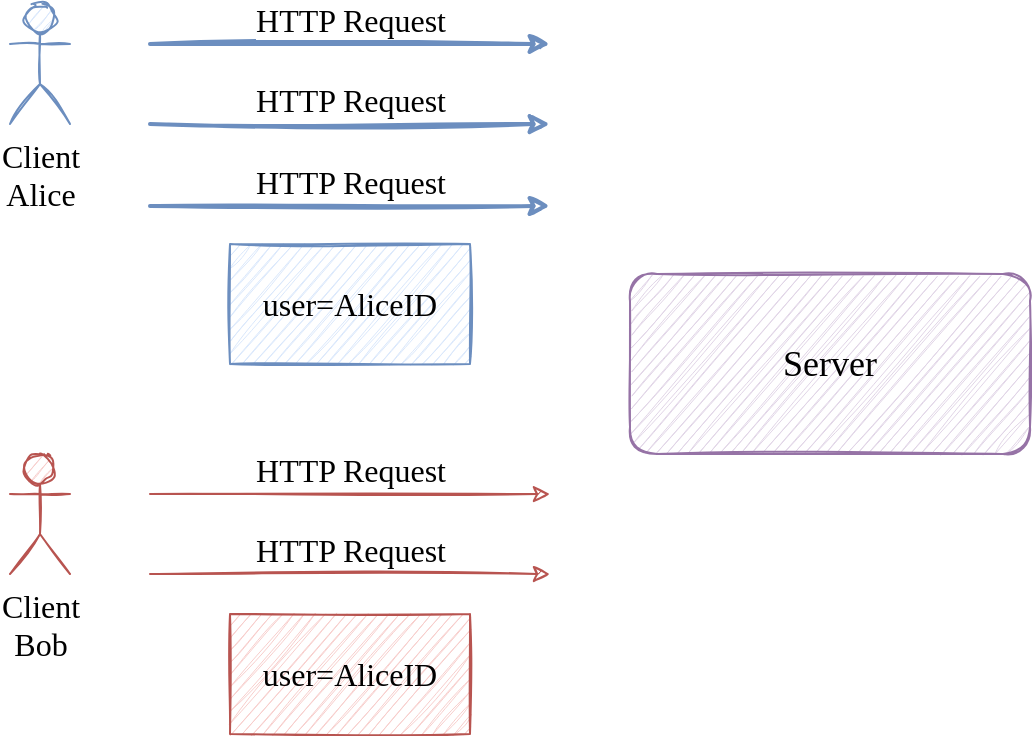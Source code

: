 <mxfile version="14.5.1" type="device" pages="4"><diagram id="5In9RfuYVXWhKQYQZkYQ" name="session"><mxGraphModel dx="1086" dy="966" grid="1" gridSize="10" guides="1" tooltips="1" connect="1" arrows="1" fold="1" page="1" pageScale="1" pageWidth="827" pageHeight="1169" math="0" shadow="0"><root><mxCell id="0"/><mxCell id="1" parent="0"/><mxCell id="_F7jAAsXOQOKvuWp20f5-1" value="Client&lt;br style=&quot;font-size: 16px;&quot;&gt;Alice" style="shape=umlActor;verticalLabelPosition=bottom;verticalAlign=top;html=1;outlineConnect=0;sketch=1;fontFamily=Comic Sans MS;fillColor=#dae8fc;strokeColor=#6c8ebf;fontSize=16;" vertex="1" parent="1"><mxGeometry x="50" y="220" width="30" height="60" as="geometry"/></mxCell><mxCell id="_F7jAAsXOQOKvuWp20f5-2" value="Client&lt;br style=&quot;font-size: 16px;&quot;&gt;Bob" style="shape=umlActor;verticalLabelPosition=bottom;verticalAlign=top;html=1;outlineConnect=0;sketch=1;fontFamily=Comic Sans MS;fillColor=#f8cecc;strokeColor=#b85450;fontSize=16;" vertex="1" parent="1"><mxGeometry x="50" y="445" width="30" height="60" as="geometry"/></mxCell><mxCell id="_F7jAAsXOQOKvuWp20f5-3" value="HTTP Request" style="endArrow=classic;html=1;fontFamily=Comic Sans MS;verticalAlign=bottom;sketch=1;strokeWidth=2;fillColor=#dae8fc;strokeColor=#6c8ebf;fontSize=16;" edge="1" parent="1"><mxGeometry width="50" height="50" relative="1" as="geometry"><mxPoint x="120" y="240" as="sourcePoint"/><mxPoint x="320" y="240" as="targetPoint"/></mxGeometry></mxCell><mxCell id="_F7jAAsXOQOKvuWp20f5-4" value="Server" style="rounded=1;whiteSpace=wrap;html=1;sketch=1;fontFamily=Comic Sans MS;verticalAlign=middle;labelPosition=center;verticalLabelPosition=middle;align=center;strokeColor=#9673a6;fontSize=18;fillColor=#e1d5e7;" vertex="1" parent="1"><mxGeometry x="360" y="355" width="200" height="90" as="geometry"/></mxCell><mxCell id="_F7jAAsXOQOKvuWp20f5-5" value="HTTP Request" style="endArrow=classic;html=1;fontFamily=Comic Sans MS;verticalAlign=bottom;entryX=0;entryY=0.143;entryDx=0;entryDy=0;entryPerimeter=0;sketch=1;strokeWidth=2;fillColor=#dae8fc;strokeColor=#6c8ebf;fontSize=16;" edge="1" parent="1"><mxGeometry width="50" height="50" relative="1" as="geometry"><mxPoint x="120" y="280" as="sourcePoint"/><mxPoint x="320" y="280.04" as="targetPoint"/></mxGeometry></mxCell><mxCell id="_F7jAAsXOQOKvuWp20f5-6" value="HTTP Request" style="endArrow=classic;html=1;fontFamily=Comic Sans MS;verticalAlign=bottom;sketch=1;strokeWidth=2;fillColor=#dae8fc;strokeColor=#6c8ebf;fontSize=16;" edge="1" parent="1"><mxGeometry width="50" height="50" relative="1" as="geometry"><mxPoint x="120" y="321" as="sourcePoint"/><mxPoint x="320" y="321" as="targetPoint"/></mxGeometry></mxCell><mxCell id="_F7jAAsXOQOKvuWp20f5-7" value="HTTP Request" style="endArrow=classic;html=1;fontFamily=Comic Sans MS;verticalAlign=bottom;entryX=0;entryY=0.143;entryDx=0;entryDy=0;entryPerimeter=0;sketch=1;fillColor=#f8cecc;strokeColor=#b85450;fontSize=16;" edge="1" parent="1"><mxGeometry width="50" height="50" relative="1" as="geometry"><mxPoint x="120" y="465" as="sourcePoint"/><mxPoint x="320" y="465.04" as="targetPoint"/></mxGeometry></mxCell><mxCell id="_F7jAAsXOQOKvuWp20f5-8" value="HTTP Request" style="endArrow=classic;html=1;fontFamily=Comic Sans MS;verticalAlign=bottom;entryX=0;entryY=0.143;entryDx=0;entryDy=0;entryPerimeter=0;sketch=1;fillColor=#f8cecc;strokeColor=#b85450;fontSize=16;" edge="1" parent="1"><mxGeometry width="50" height="50" relative="1" as="geometry"><mxPoint x="120" y="505" as="sourcePoint"/><mxPoint x="320" y="505.04" as="targetPoint"/></mxGeometry></mxCell><mxCell id="_F7jAAsXOQOKvuWp20f5-9" value="user=AliceID" style="rounded=0;whiteSpace=wrap;html=1;sketch=1;fillColor=#dae8fc;fontFamily=Comic Sans MS;fontSize=16;strokeColor=#6c8ebf;" vertex="1" parent="1"><mxGeometry x="160" y="340" width="120" height="60" as="geometry"/></mxCell><mxCell id="_F7jAAsXOQOKvuWp20f5-10" value="user=AliceID" style="rounded=0;whiteSpace=wrap;html=1;sketch=1;fillColor=#f8cecc;fontFamily=Comic Sans MS;fontSize=16;strokeColor=#b85450;" vertex="1" parent="1"><mxGeometry x="160" y="525" width="120" height="60" as="geometry"/></mxCell></root></mxGraphModel></diagram><diagram id="0Rad2KaoYvEOhQvcKT1h" name="cookie"><mxGraphModel dx="1913" dy="966" grid="1" gridSize="10" guides="1" tooltips="1" connect="1" arrows="1" fold="1" page="1" pageScale="1" pageWidth="827" pageHeight="1169" math="0" shadow="0"><root><mxCell id="5laMh4-khXraRpX1uj4o-0"/><mxCell id="5laMh4-khXraRpX1uj4o-1" parent="5laMh4-khXraRpX1uj4o-0"/><mxCell id="5laMh4-khXraRpX1uj4o-2" value="Client" style="shape=umlActor;verticalLabelPosition=bottom;verticalAlign=top;html=1;outlineConnect=0;sketch=1;fontFamily=Comic Sans MS;fillColor=#dae8fc;strokeColor=#6c8ebf;fontSize=16;fontStyle=1" vertex="1" parent="5laMh4-khXraRpX1uj4o-1"><mxGeometry x="50" y="320" width="30" height="60" as="geometry"/></mxCell><mxCell id="5laMh4-khXraRpX1uj4o-4" value="HTTP Request" style="endArrow=classic;html=1;fontFamily=Comic Sans MS;verticalAlign=bottom;sketch=1;strokeWidth=2;fillColor=#dae8fc;strokeColor=#6c8ebf;fontSize=16;" edge="1" parent="5laMh4-khXraRpX1uj4o-1"><mxGeometry width="50" height="50" relative="1" as="geometry"><mxPoint x="120" y="240" as="sourcePoint"/><mxPoint x="560" y="240" as="targetPoint"/></mxGeometry></mxCell><mxCell id="5laMh4-khXraRpX1uj4o-5" value="&lt;b&gt;Server&lt;/b&gt;&lt;br&gt;site.com" style="rounded=1;whiteSpace=wrap;html=1;sketch=1;fontFamily=Comic Sans MS;verticalAlign=middle;labelPosition=center;verticalLabelPosition=middle;align=center;strokeColor=#9673a6;fontSize=18;fillColor=#e1d5e7;" vertex="1" parent="5laMh4-khXraRpX1uj4o-1"><mxGeometry x="600" y="310" width="200" height="90" as="geometry"/></mxCell><mxCell id="5laMh4-khXraRpX1uj4o-6" value="HTTP Response&lt;br style=&quot;font-size: 16px;&quot;&gt;Set-Cookies: name1=value1;name2=value2" style="endArrow=classic;html=1;fontFamily=Comic Sans MS;verticalAlign=middle;sketch=1;strokeWidth=2;fillColor=#e1d5e7;strokeColor=#9673a6;fontSize=16;labelBackgroundColor=none;spacing=2;" edge="1" parent="5laMh4-khXraRpX1uj4o-1"><mxGeometry width="50" height="50" relative="1" as="geometry"><mxPoint x="560" y="280" as="sourcePoint"/><mxPoint x="120" y="280" as="targetPoint"/></mxGeometry></mxCell><mxCell id="5laMh4-khXraRpX1uj4o-7" value="HTTP Request&lt;br&gt;Cookies:&amp;nbsp;&lt;span style=&quot;&quot;&gt;name1=value1;name2=value2&lt;/span&gt;" style="endArrow=classic;html=1;fontFamily=Comic Sans MS;verticalAlign=middle;sketch=1;strokeWidth=2;fillColor=#dae8fc;strokeColor=#6c8ebf;fontSize=16;labelBackgroundColor=none;" edge="1" parent="5laMh4-khXraRpX1uj4o-1"><mxGeometry width="50" height="50" relative="1" as="geometry"><mxPoint x="120" y="360" as="sourcePoint"/><mxPoint x="560" y="360" as="targetPoint"/></mxGeometry></mxCell><mxCell id="5laMh4-khXraRpX1uj4o-25" value="site.com&lt;span style=&quot;font-weight: normal&quot;&gt; Cookies&lt;/span&gt;" style="shape=table;html=1;whiteSpace=wrap;startSize=30;container=1;collapsible=0;childLayout=tableLayout;fixedRows=1;rowLines=0;fontStyle=1;align=center;sketch=1;disableMultiStroke=0;disableMultiStrokeFill=0;fillColor=#ffffff;fontFamily=Comic Sans MS;fontSize=18;" vertex="1" parent="5laMh4-khXraRpX1uj4o-1"><mxGeometry x="-150" y="310" width="180" height="90" as="geometry"/></mxCell><mxCell id="5laMh4-khXraRpX1uj4o-26" value="" style="shape=partialRectangle;html=1;whiteSpace=wrap;collapsible=0;dropTarget=0;pointerEvents=0;fillColor=none;top=0;left=0;bottom=1;right=0;points=[[0,0.5],[1,0.5]];portConstraint=eastwest;" vertex="1" parent="5laMh4-khXraRpX1uj4o-25"><mxGeometry y="30" width="180" height="30" as="geometry"/></mxCell><mxCell id="5laMh4-khXraRpX1uj4o-27" value="name1" style="shape=partialRectangle;html=1;whiteSpace=wrap;connectable=0;fillColor=none;top=0;left=0;bottom=0;right=0;overflow=hidden;fontFamily=Comic Sans MS;fontSize=14;" vertex="1" parent="5laMh4-khXraRpX1uj4o-26"><mxGeometry width="90" height="30" as="geometry"/></mxCell><mxCell id="5laMh4-khXraRpX1uj4o-28" value="Value1" style="shape=partialRectangle;html=1;whiteSpace=wrap;connectable=0;fillColor=none;top=0;left=0;bottom=0;right=0;align=left;spacingLeft=6;overflow=hidden;fontFamily=Comic Sans MS;fontSize=14;" vertex="1" parent="5laMh4-khXraRpX1uj4o-26"><mxGeometry x="90" width="90" height="30" as="geometry"/></mxCell><mxCell id="5laMh4-khXraRpX1uj4o-29" value="" style="shape=partialRectangle;html=1;whiteSpace=wrap;collapsible=0;dropTarget=0;pointerEvents=0;fillColor=none;top=0;left=0;bottom=0;right=0;points=[[0,0.5],[1,0.5]];portConstraint=eastwest;" vertex="1" parent="5laMh4-khXraRpX1uj4o-25"><mxGeometry y="60" width="180" height="30" as="geometry"/></mxCell><mxCell id="5laMh4-khXraRpX1uj4o-30" value="name2" style="shape=partialRectangle;html=1;whiteSpace=wrap;connectable=0;fillColor=none;top=0;left=0;bottom=0;right=0;overflow=hidden;fontFamily=Comic Sans MS;fontSize=14;" vertex="1" parent="5laMh4-khXraRpX1uj4o-29"><mxGeometry width="90" height="30" as="geometry"/></mxCell><mxCell id="5laMh4-khXraRpX1uj4o-31" value="Value2" style="shape=partialRectangle;html=1;whiteSpace=wrap;connectable=0;fillColor=none;top=0;left=0;bottom=0;right=0;align=left;spacingLeft=6;overflow=hidden;fontFamily=Comic Sans MS;fontSize=14;" vertex="1" parent="5laMh4-khXraRpX1uj4o-29"><mxGeometry x="90" width="90" height="30" as="geometry"/></mxCell><mxCell id="5laMh4-khXraRpX1uj4o-36" value="HTTP Request&lt;br&gt;Cookies:&amp;nbsp;&lt;span style=&quot;&quot;&gt;name1=value1;name2=value2&lt;/span&gt;" style="endArrow=classic;html=1;fontFamily=Comic Sans MS;verticalAlign=middle;sketch=1;strokeWidth=2;fillColor=#dae8fc;strokeColor=#6c8ebf;fontSize=16;labelBackgroundColor=none;" edge="1" parent="5laMh4-khXraRpX1uj4o-1"><mxGeometry width="50" height="50" relative="1" as="geometry"><mxPoint x="120" y="440" as="sourcePoint"/><mxPoint x="560" y="440" as="targetPoint"/></mxGeometry></mxCell></root></mxGraphModel></diagram><diagram id="Jc2R8-g61tZPBYoSw1Yk" name="sid"><mxGraphModel dx="1913" dy="966" grid="1" gridSize="10" guides="1" tooltips="1" connect="1" arrows="1" fold="1" page="1" pageScale="1" pageWidth="827" pageHeight="1169" math="0" shadow="0"><root><mxCell id="u-g3z2SnX133VG-GfQzf-0"/><mxCell id="u-g3z2SnX133VG-GfQzf-1" parent="u-g3z2SnX133VG-GfQzf-0"/><mxCell id="u-g3z2SnX133VG-GfQzf-2" value="Client" style="shape=umlActor;verticalLabelPosition=bottom;verticalAlign=top;html=1;outlineConnect=0;sketch=1;fontFamily=Comic Sans MS;fillColor=#dae8fc;strokeColor=#6c8ebf;fontSize=16;fontStyle=1" vertex="1" parent="u-g3z2SnX133VG-GfQzf-1"><mxGeometry x="50" y="320" width="30" height="60" as="geometry"/></mxCell><mxCell id="u-g3z2SnX133VG-GfQzf-3" value="HTTP Request" style="endArrow=classic;html=1;fontFamily=Comic Sans MS;verticalAlign=bottom;sketch=1;strokeWidth=2;fillColor=#dae8fc;strokeColor=#6c8ebf;fontSize=16;" edge="1" parent="u-g3z2SnX133VG-GfQzf-1"><mxGeometry width="50" height="50" relative="1" as="geometry"><mxPoint x="120" y="240" as="sourcePoint"/><mxPoint x="560" y="240" as="targetPoint"/></mxGeometry></mxCell><mxCell id="u-g3z2SnX133VG-GfQzf-4" value="&lt;b&gt;Server&lt;/b&gt;&lt;br&gt;site.com" style="rounded=1;whiteSpace=wrap;html=1;sketch=1;fontFamily=Comic Sans MS;verticalAlign=middle;labelPosition=center;verticalLabelPosition=middle;align=center;strokeColor=#9673a6;fontSize=18;fillColor=#e1d5e7;" vertex="1" parent="u-g3z2SnX133VG-GfQzf-1"><mxGeometry x="600" y="230" width="260" height="90" as="geometry"/></mxCell><mxCell id="u-g3z2SnX133VG-GfQzf-5" value="HTTP Response&lt;br style=&quot;font-size: 16px&quot;&gt;Set-Cookies: SID=ABACABA" style="endArrow=classic;html=1;fontFamily=Comic Sans MS;verticalAlign=middle;sketch=1;strokeWidth=2;fillColor=#e1d5e7;strokeColor=#9673a6;fontSize=16;labelBackgroundColor=none;spacing=2;" edge="1" parent="u-g3z2SnX133VG-GfQzf-1"><mxGeometry width="50" height="50" relative="1" as="geometry"><mxPoint x="560" y="280" as="sourcePoint"/><mxPoint x="120" y="280" as="targetPoint"/></mxGeometry></mxCell><mxCell id="u-g3z2SnX133VG-GfQzf-6" value="HTTP Request&lt;br&gt;Cookies: SID=ABACABA" style="endArrow=classic;html=1;fontFamily=Comic Sans MS;verticalAlign=middle;sketch=1;strokeWidth=2;fillColor=#dae8fc;strokeColor=#6c8ebf;fontSize=16;labelBackgroundColor=none;" edge="1" parent="u-g3z2SnX133VG-GfQzf-1"><mxGeometry width="50" height="50" relative="1" as="geometry"><mxPoint x="120" y="360" as="sourcePoint"/><mxPoint x="560" y="360" as="targetPoint"/></mxGeometry></mxCell><mxCell id="u-g3z2SnX133VG-GfQzf-7" value="site.com&lt;span style=&quot;font-weight: normal&quot;&gt; Cookies&lt;/span&gt;" style="shape=table;html=1;whiteSpace=wrap;startSize=30;container=1;collapsible=0;childLayout=tableLayout;fixedRows=1;rowLines=0;fontStyle=1;align=center;sketch=1;disableMultiStroke=0;disableMultiStrokeFill=0;fillColor=#ffffff;fontFamily=Comic Sans MS;fontSize=18;" vertex="1" parent="u-g3z2SnX133VG-GfQzf-1"><mxGeometry x="-150" y="325" width="180" height="60" as="geometry"/></mxCell><mxCell id="u-g3z2SnX133VG-GfQzf-8" value="" style="shape=partialRectangle;html=1;whiteSpace=wrap;collapsible=0;dropTarget=0;pointerEvents=0;fillColor=none;top=0;left=0;bottom=1;right=0;points=[[0,0.5],[1,0.5]];portConstraint=eastwest;" vertex="1" parent="u-g3z2SnX133VG-GfQzf-7"><mxGeometry y="30" width="180" height="30" as="geometry"/></mxCell><mxCell id="u-g3z2SnX133VG-GfQzf-9" value="SID" style="shape=partialRectangle;html=1;whiteSpace=wrap;connectable=0;fillColor=none;top=0;left=0;bottom=0;right=0;overflow=hidden;fontFamily=Comic Sans MS;fontSize=14;" vertex="1" parent="u-g3z2SnX133VG-GfQzf-8"><mxGeometry width="90" height="30" as="geometry"/></mxCell><mxCell id="u-g3z2SnX133VG-GfQzf-10" value="ABACABA" style="shape=partialRectangle;html=1;whiteSpace=wrap;connectable=0;fillColor=none;top=0;left=0;bottom=0;right=0;align=left;spacingLeft=6;overflow=hidden;fontFamily=Comic Sans MS;fontSize=14;" vertex="1" parent="u-g3z2SnX133VG-GfQzf-8"><mxGeometry x="90" width="90" height="30" as="geometry"/></mxCell><mxCell id="u-g3z2SnX133VG-GfQzf-14" value="HTTP Request&lt;br&gt;Cookies: SID=ABACABA" style="endArrow=classic;html=1;fontFamily=Comic Sans MS;verticalAlign=middle;sketch=1;strokeWidth=2;fillColor=#dae8fc;strokeColor=#6c8ebf;fontSize=16;labelBackgroundColor=none;" edge="1" parent="u-g3z2SnX133VG-GfQzf-1"><mxGeometry width="50" height="50" relative="1" as="geometry"><mxPoint x="120" y="440" as="sourcePoint"/><mxPoint x="560" y="440" as="targetPoint"/></mxGeometry></mxCell><mxCell id="u-g3z2SnX133VG-GfQzf-15" value="sessions" style="shape=table;html=1;whiteSpace=wrap;startSize=30;container=1;collapsible=0;childLayout=tableLayout;fixedRows=1;rowLines=0;fontStyle=1;align=center;sketch=1;disableMultiStroke=0;disableMultiStrokeFill=0;fillColor=#ffffff;fontFamily=Comic Sans MS;fontSize=16;" vertex="1" parent="u-g3z2SnX133VG-GfQzf-1"><mxGeometry x="680" y="350" width="180" height="120" as="geometry"/></mxCell><mxCell id="u-g3z2SnX133VG-GfQzf-27" value="" style="shape=partialRectangle;html=1;whiteSpace=wrap;collapsible=0;dropTarget=0;pointerEvents=0;fillColor=none;top=0;left=0;bottom=1;right=0;points=[[0,0.5],[1,0.5]];portConstraint=eastwest;fontSize=16;" vertex="1" parent="u-g3z2SnX133VG-GfQzf-15"><mxGeometry y="30" width="180" height="30" as="geometry"/></mxCell><mxCell id="u-g3z2SnX133VG-GfQzf-28" value="&lt;b&gt;SID&lt;/b&gt;" style="shape=partialRectangle;html=1;whiteSpace=wrap;connectable=0;fillColor=none;top=0;left=0;bottom=0;right=0;overflow=hidden;fontFamily=Comic Sans MS;fontSize=16;" vertex="1" parent="u-g3z2SnX133VG-GfQzf-27"><mxGeometry width="90" height="30" as="geometry"/></mxCell><mxCell id="u-g3z2SnX133VG-GfQzf-29" value="&lt;b&gt;data&lt;/b&gt;" style="shape=partialRectangle;html=1;whiteSpace=wrap;connectable=0;fillColor=none;top=0;left=0;bottom=0;right=0;align=left;spacingLeft=6;overflow=hidden;fontFamily=Comic Sans MS;fontSize=16;" vertex="1" parent="u-g3z2SnX133VG-GfQzf-27"><mxGeometry x="90" width="90" height="30" as="geometry"/></mxCell><mxCell id="u-g3z2SnX133VG-GfQzf-16" value="" style="shape=partialRectangle;html=1;whiteSpace=wrap;collapsible=0;dropTarget=0;pointerEvents=0;fillColor=none;top=0;left=0;bottom=1;right=0;points=[[0,0.5],[1,0.5]];portConstraint=eastwest;fontSize=16;" vertex="1" parent="u-g3z2SnX133VG-GfQzf-15"><mxGeometry y="60" width="180" height="30" as="geometry"/></mxCell><mxCell id="u-g3z2SnX133VG-GfQzf-17" value="ABACABA" style="shape=partialRectangle;html=1;whiteSpace=wrap;connectable=0;fillColor=none;top=0;left=0;bottom=0;right=0;overflow=hidden;fontFamily=Comic Sans MS;fontSize=16;" vertex="1" parent="u-g3z2SnX133VG-GfQzf-16"><mxGeometry width="90" height="30" as="geometry"/></mxCell><mxCell id="u-g3z2SnX133VG-GfQzf-18" value="user=Alice" style="shape=partialRectangle;html=1;whiteSpace=wrap;connectable=0;fillColor=none;top=0;left=0;bottom=0;right=0;align=left;spacingLeft=6;overflow=hidden;fontFamily=Comic Sans MS;fontSize=16;" vertex="1" parent="u-g3z2SnX133VG-GfQzf-16"><mxGeometry x="90" width="90" height="30" as="geometry"/></mxCell><mxCell id="u-g3z2SnX133VG-GfQzf-30" value="" style="shape=partialRectangle;html=1;whiteSpace=wrap;collapsible=0;dropTarget=0;pointerEvents=0;fillColor=none;top=0;left=0;bottom=1;right=0;points=[[0,0.5],[1,0.5]];portConstraint=eastwest;fontSize=16;" vertex="1" parent="u-g3z2SnX133VG-GfQzf-15"><mxGeometry y="90" width="180" height="30" as="geometry"/></mxCell><mxCell id="u-g3z2SnX133VG-GfQzf-31" value="XFTRDPS" style="shape=partialRectangle;html=1;whiteSpace=wrap;connectable=0;fillColor=none;top=0;left=0;bottom=0;right=0;overflow=hidden;fontFamily=Comic Sans MS;fontSize=16;" vertex="1" parent="u-g3z2SnX133VG-GfQzf-30"><mxGeometry width="90" height="30" as="geometry"/></mxCell><mxCell id="u-g3z2SnX133VG-GfQzf-32" value="user=Bob" style="shape=partialRectangle;html=1;whiteSpace=wrap;connectable=0;fillColor=none;top=0;left=0;bottom=0;right=0;align=left;spacingLeft=6;overflow=hidden;fontFamily=Comic Sans MS;fontSize=16;" vertex="1" parent="u-g3z2SnX133VG-GfQzf-30"><mxGeometry x="90" width="90" height="30" as="geometry"/></mxCell><mxCell id="u-g3z2SnX133VG-GfQzf-19" value="Storage" style="shape=cylinder3;whiteSpace=wrap;html=1;boundedLbl=1;backgroundOutline=1;size=15;sketch=1;disableMultiStroke=0;disableMultiStrokeFill=0;fillColor=#f8cecc;fontFamily=Comic Sans MS;fontSize=16;strokeColor=#b85450;" vertex="1" parent="u-g3z2SnX133VG-GfQzf-1"><mxGeometry x="600" y="355" width="70" height="80" as="geometry"/></mxCell></root></mxGraphModel></diagram><diagram id="g3EUn7qBE0BQxvXJTlXm" name="auth"><mxGraphModel dx="905" dy="805" grid="1" gridSize="10" guides="1" tooltips="1" connect="1" arrows="1" fold="1" page="1" pageScale="1" pageWidth="827" pageHeight="1169" math="0" shadow="0"><root><mxCell id="yY-SIcWdF60_Lh0N9Rrm-0"/><mxCell id="yY-SIcWdF60_Lh0N9Rrm-1" parent="yY-SIcWdF60_Lh0N9Rrm-0"/><mxCell id="Q1V1c_RqRy57xziFSJ39-4" value="getSession(SID)" style="html=1;verticalAlign=bottom;endArrow=block;entryX=0;entryY=0;labelBackgroundColor=none;strokeWidth=2;fontFamily=Comic Sans MS;fontSize=16;sketch=1;" edge="1" parent="yY-SIcWdF60_Lh0N9Rrm-1" target="Q1V1c_RqRy57xziFSJ39-6"><mxGeometry relative="1" as="geometry"><mxPoint x="560" y="580" as="sourcePoint"/></mxGeometry></mxCell><mxCell id="Q1V1c_RqRy57xziFSJ39-5" value="login" style="html=1;verticalAlign=bottom;endArrow=open;dashed=1;endSize=8;exitX=0;exitY=0.95;labelBackgroundColor=none;strokeWidth=2;fontFamily=Comic Sans MS;fontSize=16;sketch=1;entryX=1.2;entryY=0.738;entryDx=0;entryDy=0;entryPerimeter=0;" edge="1" parent="yY-SIcWdF60_Lh0N9Rrm-1" source="Q1V1c_RqRy57xziFSJ39-6" target="yY-SIcWdF60_Lh0N9Rrm-14"><mxGeometry relative="1" as="geometry"><mxPoint x="560" y="618" as="targetPoint"/></mxGeometry></mxCell><mxCell id="Q1V1c_RqRy57xziFSJ39-2" value="createSession(login)" style="html=1;verticalAlign=bottom;endArrow=block;entryX=0;entryY=0;labelBackgroundColor=none;strokeWidth=2;fontFamily=Comic Sans MS;fontSize=16;sketch=1;exitX=1.067;exitY=0.5;exitDx=0;exitDy=0;exitPerimeter=0;" edge="1" target="Q1V1c_RqRy57xziFSJ39-1" parent="yY-SIcWdF60_Lh0N9Rrm-1" source="yY-SIcWdF60_Lh0N9Rrm-5"><mxGeometry relative="1" as="geometry"><mxPoint x="885" y="380" as="sourcePoint"/></mxGeometry></mxCell><mxCell id="Q1V1c_RqRy57xziFSJ39-3" value="SID" style="html=1;verticalAlign=bottom;endArrow=open;dashed=1;endSize=8;exitX=0;exitY=0.95;labelBackgroundColor=none;strokeWidth=2;fontFamily=Comic Sans MS;fontSize=16;sketch=1;entryX=1.067;entryY=0.735;entryDx=0;entryDy=0;entryPerimeter=0;" edge="1" source="Q1V1c_RqRy57xziFSJ39-1" parent="yY-SIcWdF60_Lh0N9Rrm-1" target="yY-SIcWdF60_Lh0N9Rrm-5"><mxGeometry relative="1" as="geometry"><mxPoint x="885" y="456" as="targetPoint"/></mxGeometry></mxCell><mxCell id="yY-SIcWdF60_Lh0N9Rrm-2" value=":Client" style="shape=umlLifeline;perimeter=lifelinePerimeter;whiteSpace=wrap;html=1;container=1;collapsible=0;recursiveResize=0;outlineConnect=0;sketch=1;disableMultiStroke=0;disableMultiStrokeFill=0;fillColor=#dae8fc;fontFamily=Comic Sans MS;fontSize=16;strokeColor=#6c8ebf;" vertex="1" parent="yY-SIcWdF60_Lh0N9Rrm-1"><mxGeometry x="110" y="160" width="100" height="520" as="geometry"/></mxCell><mxCell id="yY-SIcWdF60_Lh0N9Rrm-10" value="" style="html=1;points=[];perimeter=orthogonalPerimeter;sketch=1;disableMultiStroke=0;disableMultiStrokeFill=0;fillColor=#dae8fc;fontFamily=Comic Sans MS;fontSize=16;strokeColor=#6c8ebf;fillStyle=solid;" vertex="1" parent="yY-SIcWdF60_Lh0N9Rrm-2"><mxGeometry x="45" y="100" width="10" height="40" as="geometry"/></mxCell><mxCell id="yY-SIcWdF60_Lh0N9Rrm-11" value="Заполняет HTML форму авторизации" style="edgeStyle=orthogonalEdgeStyle;html=1;align=left;spacingLeft=2;endArrow=block;rounded=0;entryX=1;entryY=0;labelBackgroundColor=none;strokeWidth=2;fontFamily=Comic Sans MS;fontSize=16;sketch=1;" edge="1" target="yY-SIcWdF60_Lh0N9Rrm-10" parent="yY-SIcWdF60_Lh0N9Rrm-2"><mxGeometry relative="1" as="geometry"><mxPoint x="50" y="80" as="sourcePoint"/><Array as="points"><mxPoint x="75" y="80"/></Array></mxGeometry></mxCell><mxCell id="yY-SIcWdF60_Lh0N9Rrm-3" value="" style="shape=umlActor;verticalLabelPosition=bottom;verticalAlign=top;html=1;outlineConnect=0;sketch=1;disableMultiStroke=0;disableMultiStrokeFill=0;fillColor=#dae8fc;fontFamily=Comic Sans MS;fontSize=16;strokeColor=#6c8ebf;" vertex="1" parent="yY-SIcWdF60_Lh0N9Rrm-1"><mxGeometry x="145" y="90" width="30" height="60" as="geometry"/></mxCell><mxCell id="yY-SIcWdF60_Lh0N9Rrm-4" value=":Server" style="shape=umlLifeline;perimeter=lifelinePerimeter;whiteSpace=wrap;html=1;container=1;collapsible=0;recursiveResize=0;outlineConnect=0;sketch=1;disableMultiStroke=0;disableMultiStrokeFill=0;fillColor=#e1d5e7;fontFamily=Comic Sans MS;fontSize=16;strokeColor=#9673a6;" vertex="1" parent="yY-SIcWdF60_Lh0N9Rrm-1"><mxGeometry x="510" y="160" width="100" height="520" as="geometry"/></mxCell><mxCell id="yY-SIcWdF60_Lh0N9Rrm-5" value="" style="html=1;points=[];perimeter=orthogonalPerimeter;sketch=1;disableMultiStroke=0;disableMultiStrokeFill=0;fillColor=#e1d5e7;fontFamily=Comic Sans MS;fontSize=16;strokeColor=#9673a6;fillStyle=solid;" vertex="1" parent="yY-SIcWdF60_Lh0N9Rrm-4"><mxGeometry x="45" y="160" width="10" height="160" as="geometry"/></mxCell><mxCell id="yY-SIcWdF60_Lh0N9Rrm-14" value="" style="html=1;points=[];perimeter=orthogonalPerimeter;sketch=1;disableMultiStroke=0;disableMultiStrokeFill=0;fillColor=#e1d5e7;fontFamily=Comic Sans MS;fontSize=16;strokeColor=#9673a6;fillStyle=solid;" vertex="1" parent="yY-SIcWdF60_Lh0N9Rrm-4"><mxGeometry x="45" y="400" width="10" height="80" as="geometry"/></mxCell><mxCell id="yY-SIcWdF60_Lh0N9Rrm-6" value="authenticate(login, password)" style="html=1;verticalAlign=bottom;endArrow=block;entryX=0;entryY=0;labelBackgroundColor=none;strokeWidth=2;fontFamily=Comic Sans MS;fontSize=16;sketch=1;" edge="1" target="yY-SIcWdF60_Lh0N9Rrm-5" parent="yY-SIcWdF60_Lh0N9Rrm-1" source="yY-SIcWdF60_Lh0N9Rrm-2"><mxGeometry relative="1" as="geometry"><mxPoint x="220" y="270" as="sourcePoint"/></mxGeometry></mxCell><mxCell id="yY-SIcWdF60_Lh0N9Rrm-7" value="SID" style="html=1;verticalAlign=bottom;endArrow=open;dashed=1;endSize=8;exitX=0;exitY=0.95;labelBackgroundColor=none;strokeWidth=2;fontFamily=Comic Sans MS;fontSize=16;sketch=1;" edge="1" source="yY-SIcWdF60_Lh0N9Rrm-5" parent="yY-SIcWdF60_Lh0N9Rrm-1" target="yY-SIcWdF60_Lh0N9Rrm-2"><mxGeometry relative="1" as="geometry"><mxPoint x="220" y="346" as="targetPoint"/></mxGeometry></mxCell><mxCell id="yY-SIcWdF60_Lh0N9Rrm-15" value="anyAction(sid)" style="html=1;verticalAlign=bottom;endArrow=block;entryX=0;entryY=0;labelBackgroundColor=none;strokeWidth=2;fontFamily=Comic Sans MS;fontSize=16;sketch=1;" edge="1" target="yY-SIcWdF60_Lh0N9Rrm-14" parent="yY-SIcWdF60_Lh0N9Rrm-1"><mxGeometry relative="1" as="geometry"><mxPoint x="159.5" y="560" as="sourcePoint"/></mxGeometry></mxCell><mxCell id="yY-SIcWdF60_Lh0N9Rrm-16" value="" style="html=1;verticalAlign=bottom;endArrow=open;dashed=1;endSize=8;exitX=0;exitY=0.95;labelBackgroundColor=none;strokeWidth=2;fontFamily=Comic Sans MS;fontSize=16;sketch=1;" edge="1" source="yY-SIcWdF60_Lh0N9Rrm-14" parent="yY-SIcWdF60_Lh0N9Rrm-1"><mxGeometry relative="1" as="geometry"><mxPoint x="159.5" y="636" as="targetPoint"/></mxGeometry></mxCell><mxCell id="yY-SIcWdF60_Lh0N9Rrm-20" value="" style="verticalAlign=top;verticalLabelPosition=bottom;labelPosition=center;align=center;html=1;outlineConnect=0;fillColor=#e1d5e7;strokeColor=#9673a6;gradientDirection=north;strokeWidth=2;shape=mxgraph.networks.server;sketch=1;disableMultiStroke=0;disableMultiStrokeFill=0;" vertex="1" parent="yY-SIcWdF60_Lh0N9Rrm-1"><mxGeometry x="530" y="70" width="60" height="80" as="geometry"/></mxCell><mxCell id="yY-SIcWdF60_Lh0N9Rrm-21" value=":SessionStorage" style="shape=umlLifeline;perimeter=lifelinePerimeter;whiteSpace=wrap;html=1;container=1;collapsible=0;recursiveResize=0;outlineConnect=0;sketch=1;disableMultiStroke=0;disableMultiStrokeFill=0;fillColor=#ffe6cc;fontFamily=Comic Sans MS;fontSize=16;strokeColor=#d79b00;" vertex="1" parent="yY-SIcWdF60_Lh0N9Rrm-1"><mxGeometry x="880" y="150" width="160" height="520" as="geometry"/></mxCell><mxCell id="Q1V1c_RqRy57xziFSJ39-1" value="" style="html=1;points=[];perimeter=orthogonalPerimeter;sketch=1;disableMultiStroke=0;disableMultiStrokeFill=0;fillColor=#ffe6cc;fontFamily=Comic Sans MS;fontSize=16;strokeColor=#d79b00;fillStyle=solid;" vertex="1" parent="yY-SIcWdF60_Lh0N9Rrm-21"><mxGeometry x="75" y="250" width="10" height="40" as="geometry"/></mxCell><mxCell id="yY-SIcWdF60_Lh0N9Rrm-24" value="" style="verticalAlign=top;verticalLabelPosition=bottom;labelPosition=center;align=center;html=1;outlineConnect=0;fillColor=#ffe6cc;strokeColor=#d79b00;gradientDirection=north;strokeWidth=2;shape=mxgraph.networks.storage;sketch=1;disableMultiStroke=0;disableMultiStrokeFill=0;" vertex="1" parent="yY-SIcWdF60_Lh0N9Rrm-1"><mxGeometry x="930" y="80" width="60" height="60" as="geometry"/></mxCell><mxCell id="Q1V1c_RqRy57xziFSJ39-0" value="checkCredentials(login, password)" style="edgeStyle=orthogonalEdgeStyle;html=1;align=left;spacingLeft=2;endArrow=block;rounded=0;labelBackgroundColor=none;strokeWidth=2;fontFamily=Comic Sans MS;fontSize=16;sketch=1;" edge="1" parent="yY-SIcWdF60_Lh0N9Rrm-1"><mxGeometry relative="1" as="geometry"><mxPoint x="565" y="330" as="sourcePoint"/><Array as="points"><mxPoint x="590" y="330"/><mxPoint x="590" y="351"/></Array><mxPoint x="564" y="351" as="targetPoint"/></mxGeometry></mxCell><mxCell id="Q1V1c_RqRy57xziFSJ39-6" value="" style="html=1;points=[];perimeter=orthogonalPerimeter;sketch=1;disableMultiStroke=0;disableMultiStrokeFill=0;fillColor=#ffe6cc;fontFamily=Comic Sans MS;fontSize=16;strokeColor=#d79b00;fillStyle=solid;" vertex="1" parent="yY-SIcWdF60_Lh0N9Rrm-1"><mxGeometry x="955.5" y="580" width="10" height="40" as="geometry"/></mxCell></root></mxGraphModel></diagram></mxfile>